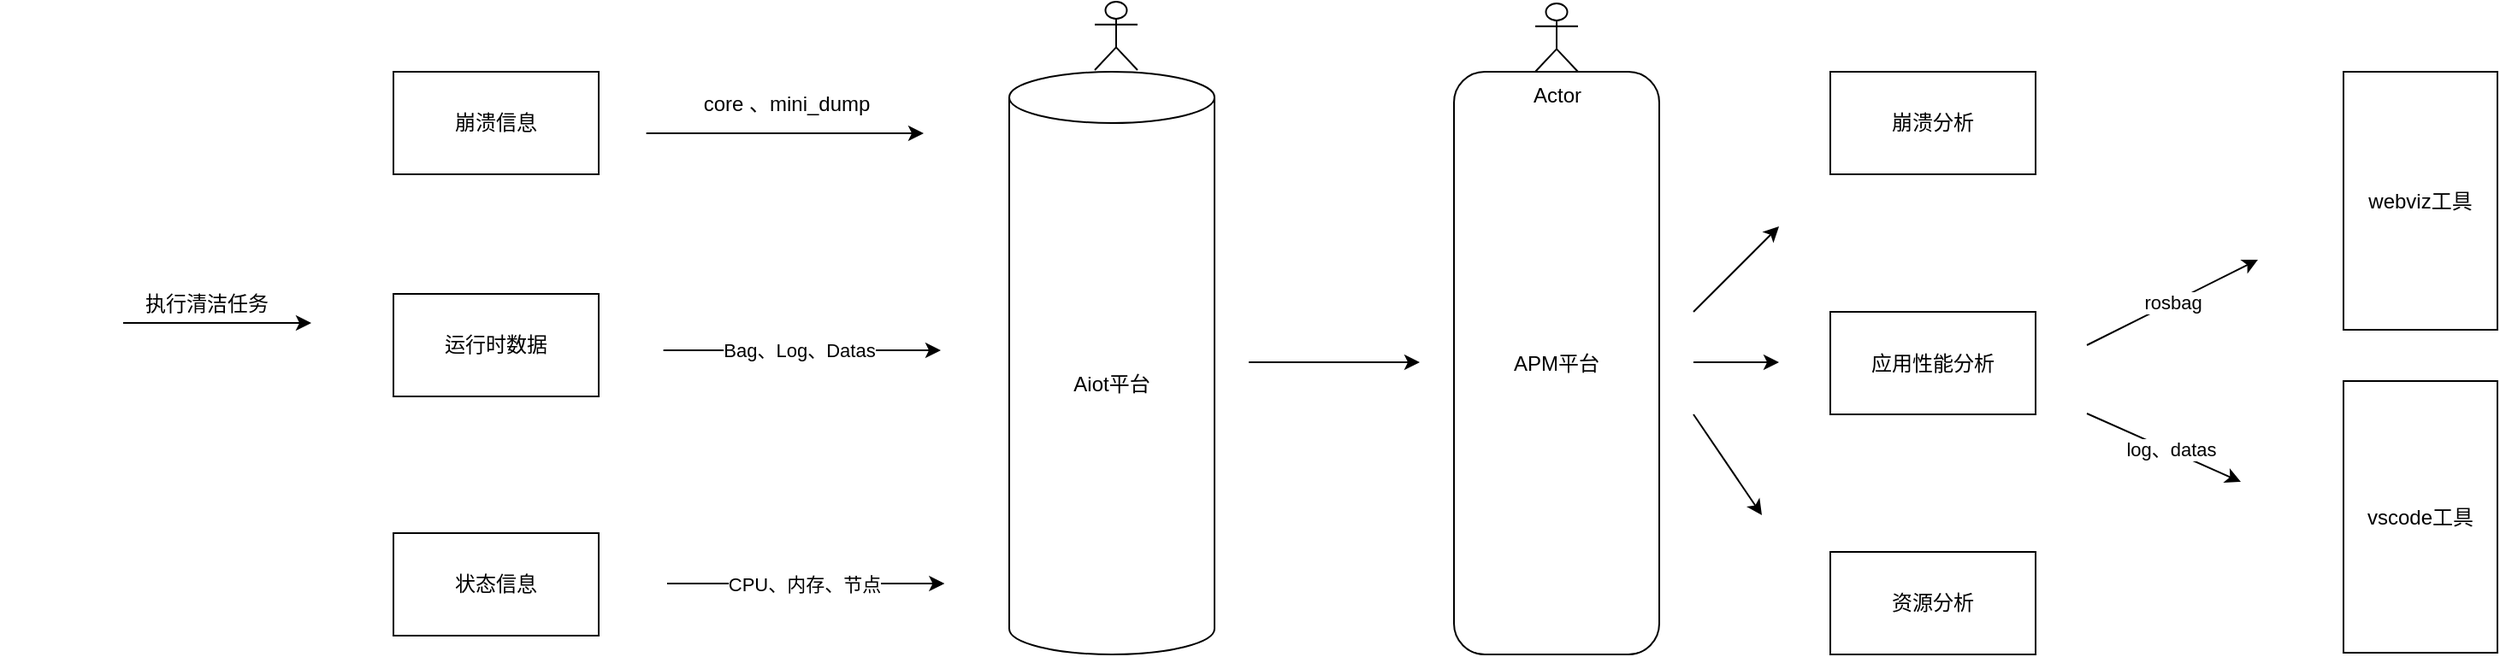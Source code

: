 <mxfile version="24.5.4" type="github">
  <diagram name="Page-1" id="e7e014a7-5840-1c2e-5031-d8a46d1fe8dd">
    <mxGraphModel dx="2219" dy="530" grid="1" gridSize="10" guides="1" tooltips="1" connect="1" arrows="1" fold="1" page="1" pageScale="1" pageWidth="1169" pageHeight="826" background="none" math="0" shadow="0">
      <root>
        <mxCell id="0" />
        <mxCell id="1" parent="0" />
        <mxCell id="bC7d9cxIkrSsYr0jQrIC-1" value="" style="shape=image;html=1;verticalAlign=top;verticalLabelPosition=bottom;labelBackgroundColor=#ffffff;imageAspect=0;aspect=fixed;image=https://cdn1.iconfinder.com/data/icons/unicons-line-vol-5/24/robot-128.png" vertex="1" parent="1">
          <mxGeometry x="-590" y="181" width="60" height="60" as="geometry" />
        </mxCell>
        <mxCell id="bC7d9cxIkrSsYr0jQrIC-2" value="" style="endArrow=classic;html=1;rounded=0;" edge="1" parent="1">
          <mxGeometry width="50" height="50" relative="1" as="geometry">
            <mxPoint x="-518" y="218" as="sourcePoint" />
            <mxPoint x="-408" y="218" as="targetPoint" />
          </mxGeometry>
        </mxCell>
        <mxCell id="bC7d9cxIkrSsYr0jQrIC-3" value="执行清洁任务" style="text;html=1;strokeColor=none;fillColor=none;align=center;verticalAlign=middle;whiteSpace=wrap;rounded=0;" vertex="1" parent="1">
          <mxGeometry x="-509" y="192" width="80" height="30" as="geometry" />
        </mxCell>
        <mxCell id="bC7d9cxIkrSsYr0jQrIC-4" value="崩溃信息" style="rounded=0;whiteSpace=wrap;html=1;" vertex="1" parent="1">
          <mxGeometry x="-360" y="71" width="120" height="60" as="geometry" />
        </mxCell>
        <mxCell id="bC7d9cxIkrSsYr0jQrIC-5" value="状态信息" style="rounded=0;whiteSpace=wrap;html=1;" vertex="1" parent="1">
          <mxGeometry x="-360" y="341" width="120" height="60" as="geometry" />
        </mxCell>
        <mxCell id="bC7d9cxIkrSsYr0jQrIC-6" value="运行时数据" style="rounded=0;whiteSpace=wrap;html=1;" vertex="1" parent="1">
          <mxGeometry x="-360" y="201" width="120" height="60" as="geometry" />
        </mxCell>
        <mxCell id="bC7d9cxIkrSsYr0jQrIC-7" value="" style="endArrow=classic;html=1;rounded=0;" edge="1" parent="1">
          <mxGeometry width="50" height="50" relative="1" as="geometry">
            <mxPoint x="-212.18" y="107" as="sourcePoint" />
            <mxPoint x="-50" y="107" as="targetPoint" />
          </mxGeometry>
        </mxCell>
        <mxCell id="bC7d9cxIkrSsYr0jQrIC-8" value="core 、mini_dump" style="text;html=1;strokeColor=none;fillColor=none;align=center;verticalAlign=middle;whiteSpace=wrap;rounded=0;" vertex="1" parent="1">
          <mxGeometry x="-210" y="75" width="160" height="30" as="geometry" />
        </mxCell>
        <mxCell id="bC7d9cxIkrSsYr0jQrIC-9" value="" style="endArrow=classic;html=1;rounded=0;" edge="1" parent="1">
          <mxGeometry width="50" height="50" relative="1" as="geometry">
            <mxPoint x="-202.18" y="234" as="sourcePoint" />
            <mxPoint x="-40" y="234" as="targetPoint" />
          </mxGeometry>
        </mxCell>
        <mxCell id="bC7d9cxIkrSsYr0jQrIC-10" value="Bag、Log、Datas" style="edgeLabel;html=1;align=center;verticalAlign=middle;resizable=0;points=[];" vertex="1" connectable="0" parent="bC7d9cxIkrSsYr0jQrIC-9">
          <mxGeometry x="0.194" y="-2" relative="1" as="geometry">
            <mxPoint x="-18" y="-2" as="offset" />
          </mxGeometry>
        </mxCell>
        <mxCell id="bC7d9cxIkrSsYr0jQrIC-11" value="" style="endArrow=classic;html=1;rounded=0;" edge="1" parent="1">
          <mxGeometry width="50" height="50" relative="1" as="geometry">
            <mxPoint x="-200" y="370.5" as="sourcePoint" />
            <mxPoint x="-37.82" y="370.5" as="targetPoint" />
          </mxGeometry>
        </mxCell>
        <mxCell id="bC7d9cxIkrSsYr0jQrIC-12" value="CPU、内存、节点" style="edgeLabel;html=1;align=center;verticalAlign=middle;resizable=0;points=[];" vertex="1" connectable="0" parent="bC7d9cxIkrSsYr0jQrIC-11">
          <mxGeometry x="0.219" y="3" relative="1" as="geometry">
            <mxPoint x="-19" y="3" as="offset" />
          </mxGeometry>
        </mxCell>
        <mxCell id="bC7d9cxIkrSsYr0jQrIC-13" value="APM平台" style="rounded=1;whiteSpace=wrap;html=1;" vertex="1" parent="1">
          <mxGeometry x="260" y="71" width="120" height="341" as="geometry" />
        </mxCell>
        <mxCell id="bC7d9cxIkrSsYr0jQrIC-14" value="" style="endArrow=classic;html=1;rounded=0;" edge="1" parent="1">
          <mxGeometry width="50" height="50" relative="1" as="geometry">
            <mxPoint x="140" y="241" as="sourcePoint" />
            <mxPoint x="240" y="241" as="targetPoint" />
          </mxGeometry>
        </mxCell>
        <mxCell id="bC7d9cxIkrSsYr0jQrIC-15" value="崩溃分析" style="rounded=0;whiteSpace=wrap;html=1;" vertex="1" parent="1">
          <mxGeometry x="480" y="71" width="120" height="60" as="geometry" />
        </mxCell>
        <mxCell id="bC7d9cxIkrSsYr0jQrIC-16" value="应用性能分析" style="rounded=0;whiteSpace=wrap;html=1;" vertex="1" parent="1">
          <mxGeometry x="480" y="211.5" width="120" height="60" as="geometry" />
        </mxCell>
        <mxCell id="bC7d9cxIkrSsYr0jQrIC-17" value="资源分析" style="rounded=0;whiteSpace=wrap;html=1;" vertex="1" parent="1">
          <mxGeometry x="480" y="352" width="120" height="60" as="geometry" />
        </mxCell>
        <mxCell id="bC7d9cxIkrSsYr0jQrIC-18" value="Actor" style="shape=umlActor;verticalLabelPosition=bottom;verticalAlign=top;html=1;outlineConnect=0;" vertex="1" parent="1">
          <mxGeometry x="50" y="30" width="25" height="40" as="geometry" />
        </mxCell>
        <mxCell id="bC7d9cxIkrSsYr0jQrIC-19" value="Actor" style="shape=umlActor;verticalLabelPosition=bottom;verticalAlign=top;html=1;outlineConnect=0;" vertex="1" parent="1">
          <mxGeometry x="307.5" y="31" width="25" height="40" as="geometry" />
        </mxCell>
        <mxCell id="bC7d9cxIkrSsYr0jQrIC-20" value="Aiot平台" style="shape=cylinder3;whiteSpace=wrap;html=1;boundedLbl=1;backgroundOutline=1;size=15;" vertex="1" parent="1">
          <mxGeometry y="71" width="120" height="341" as="geometry" />
        </mxCell>
        <mxCell id="bC7d9cxIkrSsYr0jQrIC-21" value="webviz工具" style="rounded=0;whiteSpace=wrap;html=1;" vertex="1" parent="1">
          <mxGeometry x="780" y="71" width="90" height="151" as="geometry" />
        </mxCell>
        <mxCell id="bC7d9cxIkrSsYr0jQrIC-22" value="vscode工具" style="rounded=0;whiteSpace=wrap;html=1;" vertex="1" parent="1">
          <mxGeometry x="780" y="252" width="90" height="159" as="geometry" />
        </mxCell>
        <mxCell id="bC7d9cxIkrSsYr0jQrIC-23" value="" style="endArrow=classic;html=1;rounded=0;" edge="1" parent="1">
          <mxGeometry width="50" height="50" relative="1" as="geometry">
            <mxPoint x="400" y="211.5" as="sourcePoint" />
            <mxPoint x="450" y="161.5" as="targetPoint" />
          </mxGeometry>
        </mxCell>
        <mxCell id="bC7d9cxIkrSsYr0jQrIC-24" value="" style="endArrow=classic;html=1;rounded=0;" edge="1" parent="1">
          <mxGeometry width="50" height="50" relative="1" as="geometry">
            <mxPoint x="400" y="241" as="sourcePoint" />
            <mxPoint x="450" y="241" as="targetPoint" />
          </mxGeometry>
        </mxCell>
        <mxCell id="bC7d9cxIkrSsYr0jQrIC-25" value="" style="endArrow=classic;html=1;rounded=0;" edge="1" parent="1">
          <mxGeometry width="50" height="50" relative="1" as="geometry">
            <mxPoint x="400" y="271.5" as="sourcePoint" />
            <mxPoint x="440" y="330.5" as="targetPoint" />
          </mxGeometry>
        </mxCell>
        <mxCell id="bC7d9cxIkrSsYr0jQrIC-26" value="rosbag" style="endArrow=classic;html=1;rounded=0;" edge="1" parent="1">
          <mxGeometry width="50" height="50" relative="1" as="geometry">
            <mxPoint x="630" y="231" as="sourcePoint" />
            <mxPoint x="730" y="181" as="targetPoint" />
          </mxGeometry>
        </mxCell>
        <mxCell id="bC7d9cxIkrSsYr0jQrIC-27" value="" style="endArrow=classic;html=1;rounded=0;" edge="1" parent="1">
          <mxGeometry width="50" height="50" relative="1" as="geometry">
            <mxPoint x="630" y="271" as="sourcePoint" />
            <mxPoint x="720" y="311" as="targetPoint" />
          </mxGeometry>
        </mxCell>
        <mxCell id="bC7d9cxIkrSsYr0jQrIC-28" value="log、datas" style="edgeLabel;html=1;align=center;verticalAlign=middle;resizable=0;points=[];" vertex="1" connectable="0" parent="bC7d9cxIkrSsYr0jQrIC-27">
          <mxGeometry x="-0.436" y="1" relative="1" as="geometry">
            <mxPoint x="23" y="10" as="offset" />
          </mxGeometry>
        </mxCell>
      </root>
    </mxGraphModel>
  </diagram>
</mxfile>

